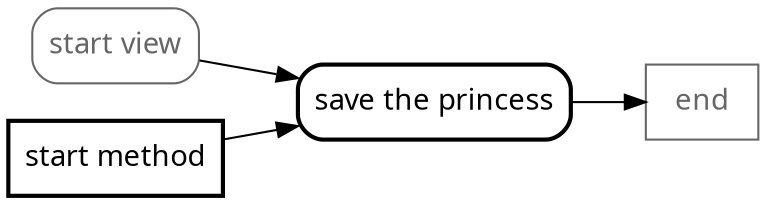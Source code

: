 digraph {
	graph [rankdir=LR]
	node [fillcolor=white fontname="sans-serif" shape=rect style=filled]
	"start view" [color="#666666" fontcolor="#666666" style="filled, rounded"]
	"start method" [color="#666666" fontcolor="#666666" style=filled]
	end [color="#666666" fontcolor="#666666" style=filled]
	"save the princess" [color="#666666" fontcolor="#666666" style="filled, rounded"]
	"start view" -> "save the princess"
	"start method" -> "save the princess"
	"save the princess" -> end
	"save the princess" [color=black fontcolor=black href="/simple/save_the_princess/2/" style="filled, rounded, bold"]
	"start method" [color=black fontcolor=black style="filled, bold"]
}
